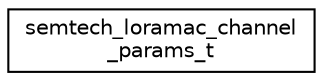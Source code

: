 digraph "Graphical Class Hierarchy"
{
 // LATEX_PDF_SIZE
  edge [fontname="Helvetica",fontsize="10",labelfontname="Helvetica",labelfontsize="10"];
  node [fontname="Helvetica",fontsize="10",shape=record];
  rankdir="LR";
  Node0 [label="semtech_loramac_channel\l_params_t",height=0.2,width=0.4,color="black", fillcolor="white", style="filled",URL="$structsemtech__loramac__channel__params__t.html",tooltip="LoRaMAC channel radio parameters."];
}
